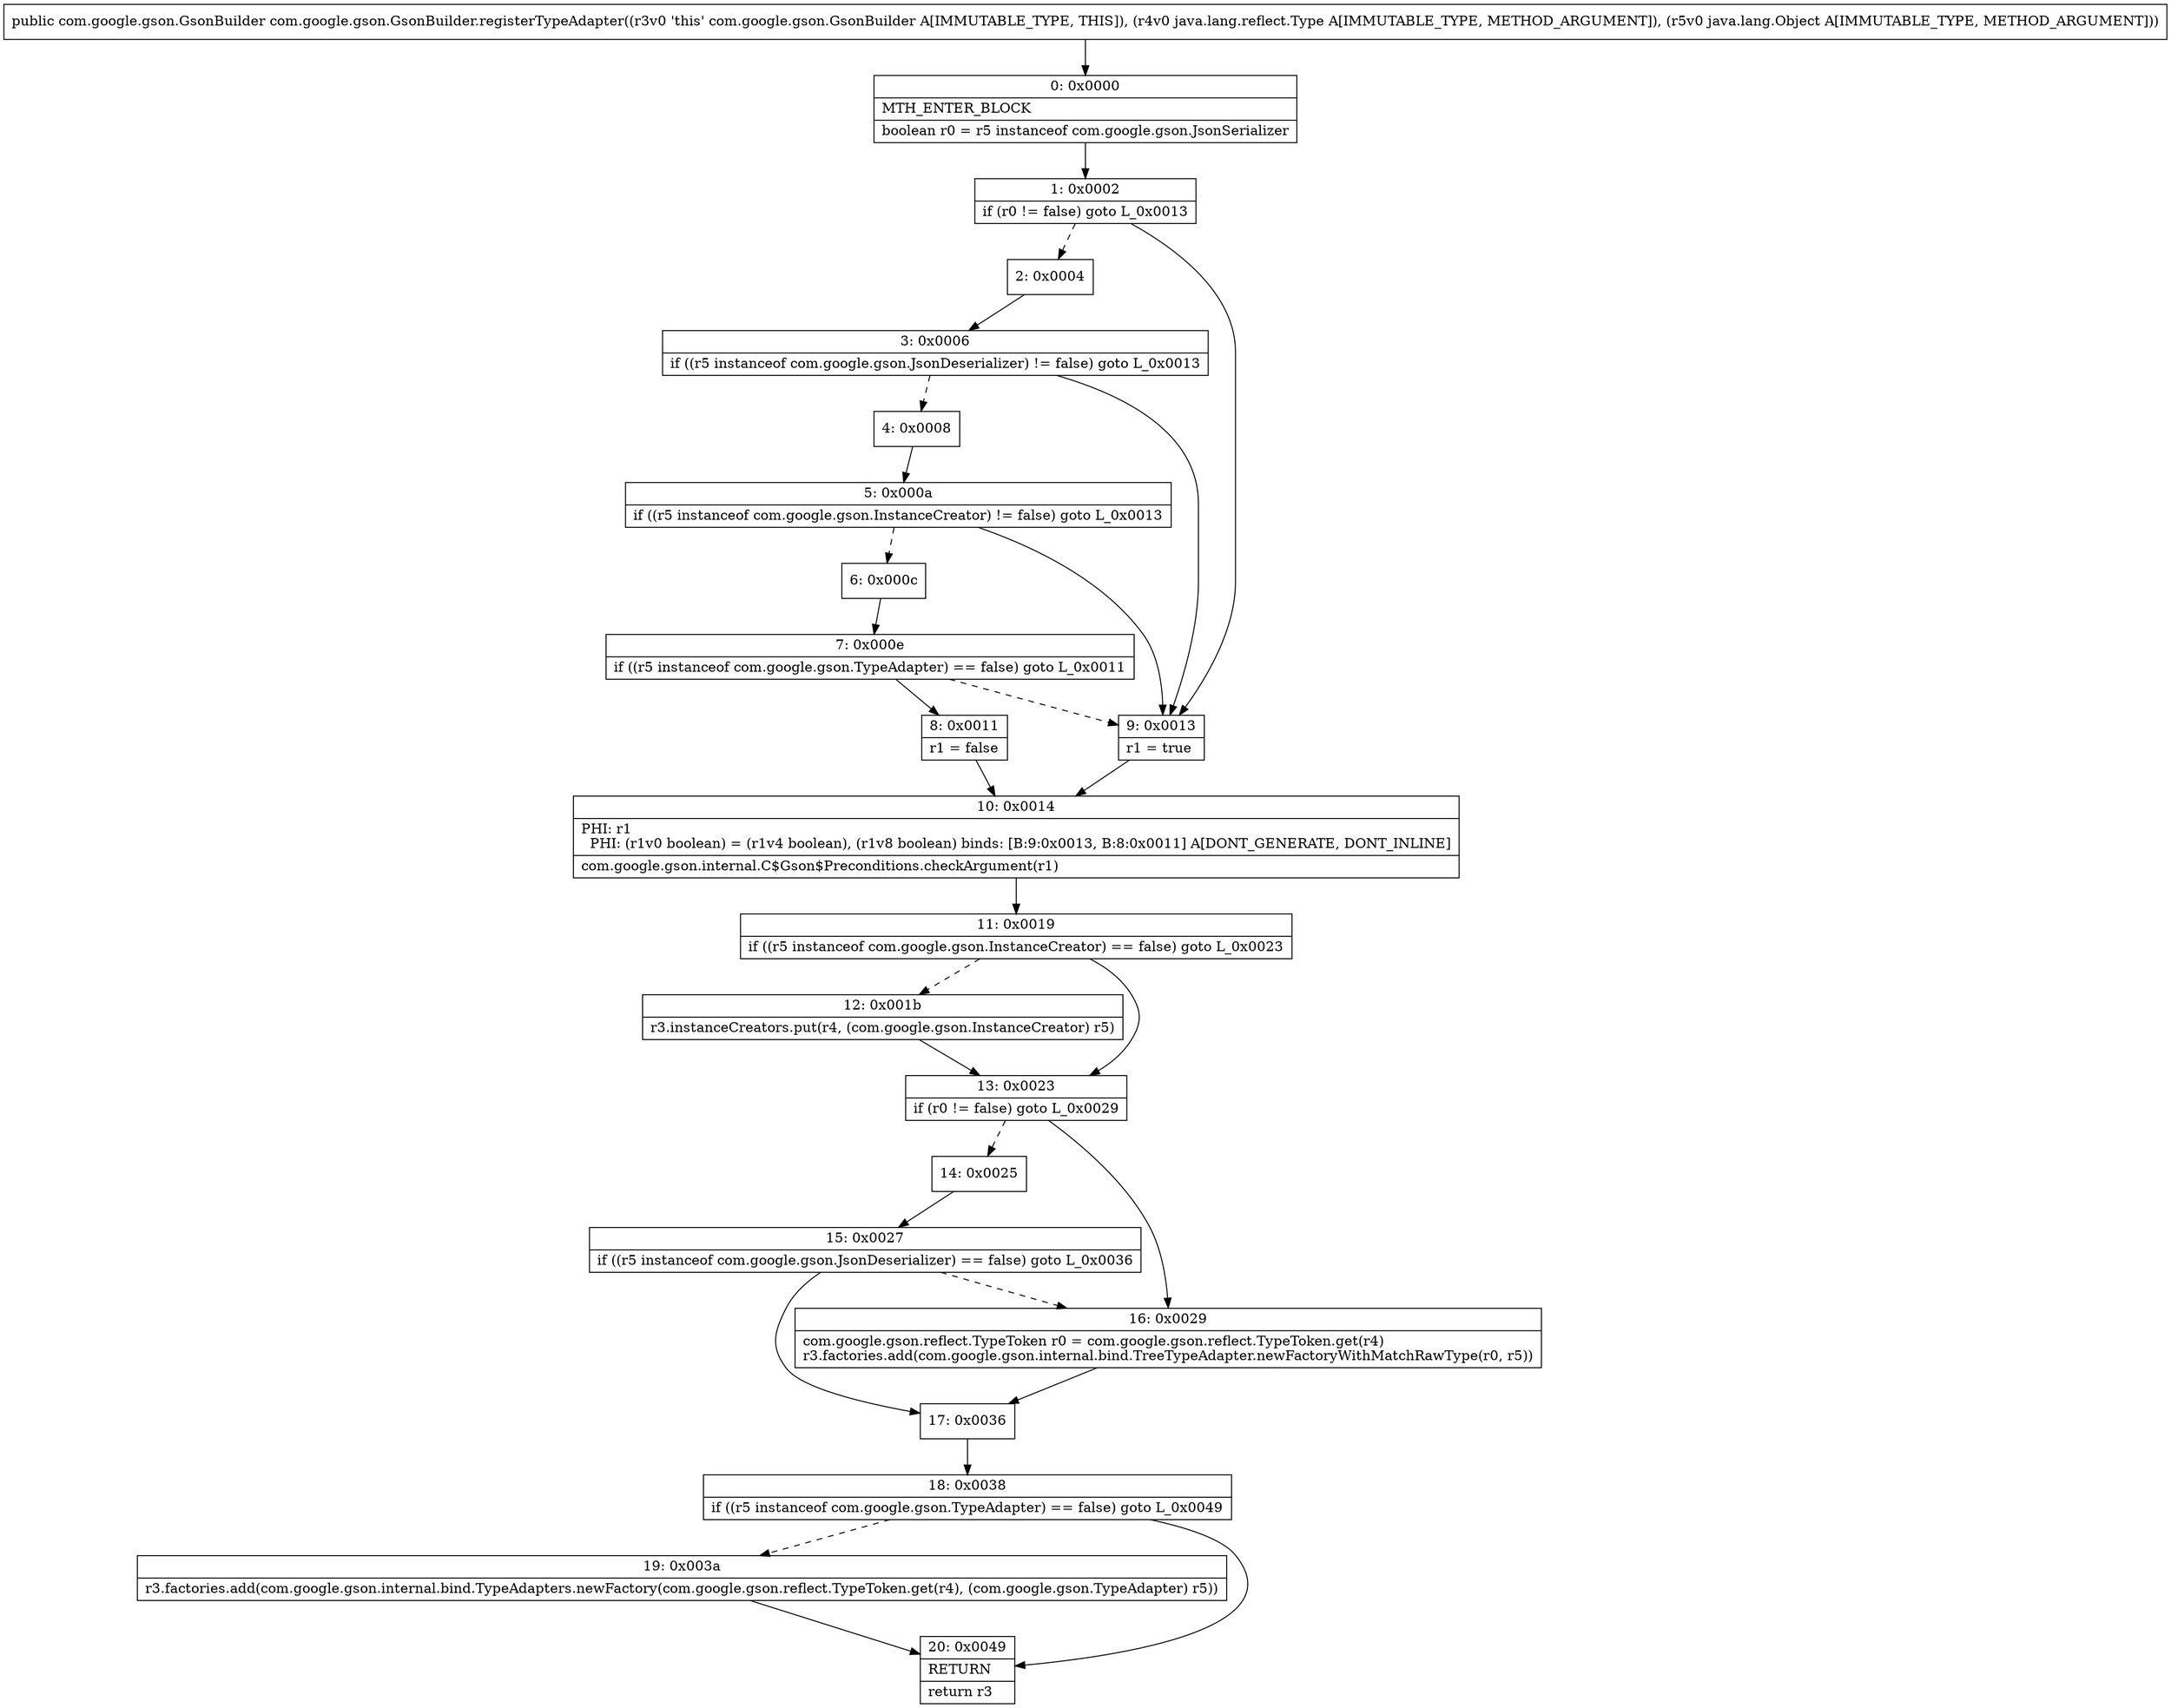 digraph "CFG forcom.google.gson.GsonBuilder.registerTypeAdapter(Ljava\/lang\/reflect\/Type;Ljava\/lang\/Object;)Lcom\/google\/gson\/GsonBuilder;" {
Node_0 [shape=record,label="{0\:\ 0x0000|MTH_ENTER_BLOCK\l|boolean r0 = r5 instanceof com.google.gson.JsonSerializer\l}"];
Node_1 [shape=record,label="{1\:\ 0x0002|if (r0 != false) goto L_0x0013\l}"];
Node_2 [shape=record,label="{2\:\ 0x0004}"];
Node_3 [shape=record,label="{3\:\ 0x0006|if ((r5 instanceof com.google.gson.JsonDeserializer) != false) goto L_0x0013\l}"];
Node_4 [shape=record,label="{4\:\ 0x0008}"];
Node_5 [shape=record,label="{5\:\ 0x000a|if ((r5 instanceof com.google.gson.InstanceCreator) != false) goto L_0x0013\l}"];
Node_6 [shape=record,label="{6\:\ 0x000c}"];
Node_7 [shape=record,label="{7\:\ 0x000e|if ((r5 instanceof com.google.gson.TypeAdapter) == false) goto L_0x0011\l}"];
Node_8 [shape=record,label="{8\:\ 0x0011|r1 = false\l}"];
Node_9 [shape=record,label="{9\:\ 0x0013|r1 = true\l}"];
Node_10 [shape=record,label="{10\:\ 0x0014|PHI: r1 \l  PHI: (r1v0 boolean) = (r1v4 boolean), (r1v8 boolean) binds: [B:9:0x0013, B:8:0x0011] A[DONT_GENERATE, DONT_INLINE]\l|com.google.gson.internal.C$Gson$Preconditions.checkArgument(r1)\l}"];
Node_11 [shape=record,label="{11\:\ 0x0019|if ((r5 instanceof com.google.gson.InstanceCreator) == false) goto L_0x0023\l}"];
Node_12 [shape=record,label="{12\:\ 0x001b|r3.instanceCreators.put(r4, (com.google.gson.InstanceCreator) r5)\l}"];
Node_13 [shape=record,label="{13\:\ 0x0023|if (r0 != false) goto L_0x0029\l}"];
Node_14 [shape=record,label="{14\:\ 0x0025}"];
Node_15 [shape=record,label="{15\:\ 0x0027|if ((r5 instanceof com.google.gson.JsonDeserializer) == false) goto L_0x0036\l}"];
Node_16 [shape=record,label="{16\:\ 0x0029|com.google.gson.reflect.TypeToken r0 = com.google.gson.reflect.TypeToken.get(r4)\lr3.factories.add(com.google.gson.internal.bind.TreeTypeAdapter.newFactoryWithMatchRawType(r0, r5))\l}"];
Node_17 [shape=record,label="{17\:\ 0x0036}"];
Node_18 [shape=record,label="{18\:\ 0x0038|if ((r5 instanceof com.google.gson.TypeAdapter) == false) goto L_0x0049\l}"];
Node_19 [shape=record,label="{19\:\ 0x003a|r3.factories.add(com.google.gson.internal.bind.TypeAdapters.newFactory(com.google.gson.reflect.TypeToken.get(r4), (com.google.gson.TypeAdapter) r5))\l}"];
Node_20 [shape=record,label="{20\:\ 0x0049|RETURN\l|return r3\l}"];
MethodNode[shape=record,label="{public com.google.gson.GsonBuilder com.google.gson.GsonBuilder.registerTypeAdapter((r3v0 'this' com.google.gson.GsonBuilder A[IMMUTABLE_TYPE, THIS]), (r4v0 java.lang.reflect.Type A[IMMUTABLE_TYPE, METHOD_ARGUMENT]), (r5v0 java.lang.Object A[IMMUTABLE_TYPE, METHOD_ARGUMENT])) }"];
MethodNode -> Node_0;
Node_0 -> Node_1;
Node_1 -> Node_2[style=dashed];
Node_1 -> Node_9;
Node_2 -> Node_3;
Node_3 -> Node_4[style=dashed];
Node_3 -> Node_9;
Node_4 -> Node_5;
Node_5 -> Node_6[style=dashed];
Node_5 -> Node_9;
Node_6 -> Node_7;
Node_7 -> Node_8;
Node_7 -> Node_9[style=dashed];
Node_8 -> Node_10;
Node_9 -> Node_10;
Node_10 -> Node_11;
Node_11 -> Node_12[style=dashed];
Node_11 -> Node_13;
Node_12 -> Node_13;
Node_13 -> Node_14[style=dashed];
Node_13 -> Node_16;
Node_14 -> Node_15;
Node_15 -> Node_16[style=dashed];
Node_15 -> Node_17;
Node_16 -> Node_17;
Node_17 -> Node_18;
Node_18 -> Node_19[style=dashed];
Node_18 -> Node_20;
Node_19 -> Node_20;
}

